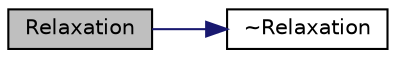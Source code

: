 digraph "Relaxation"
{
  bgcolor="transparent";
  edge [fontname="Helvetica",fontsize="10",labelfontname="Helvetica",labelfontsize="10"];
  node [fontname="Helvetica",fontsize="10",shape=record];
  rankdir="LR";
  Node1 [label="Relaxation",height=0.2,width=0.4,color="black", fillcolor="grey75", style="filled", fontcolor="black"];
  Node1 -> Node2 [color="midnightblue",fontsize="10",style="solid",fontname="Helvetica"];
  Node2 [label="~Relaxation",height=0.2,width=0.4,color="black",URL="$a02199.html#aeb58afcb8de18f54c52ff3c5762bf36e",tooltip="Destructor. "];
}
